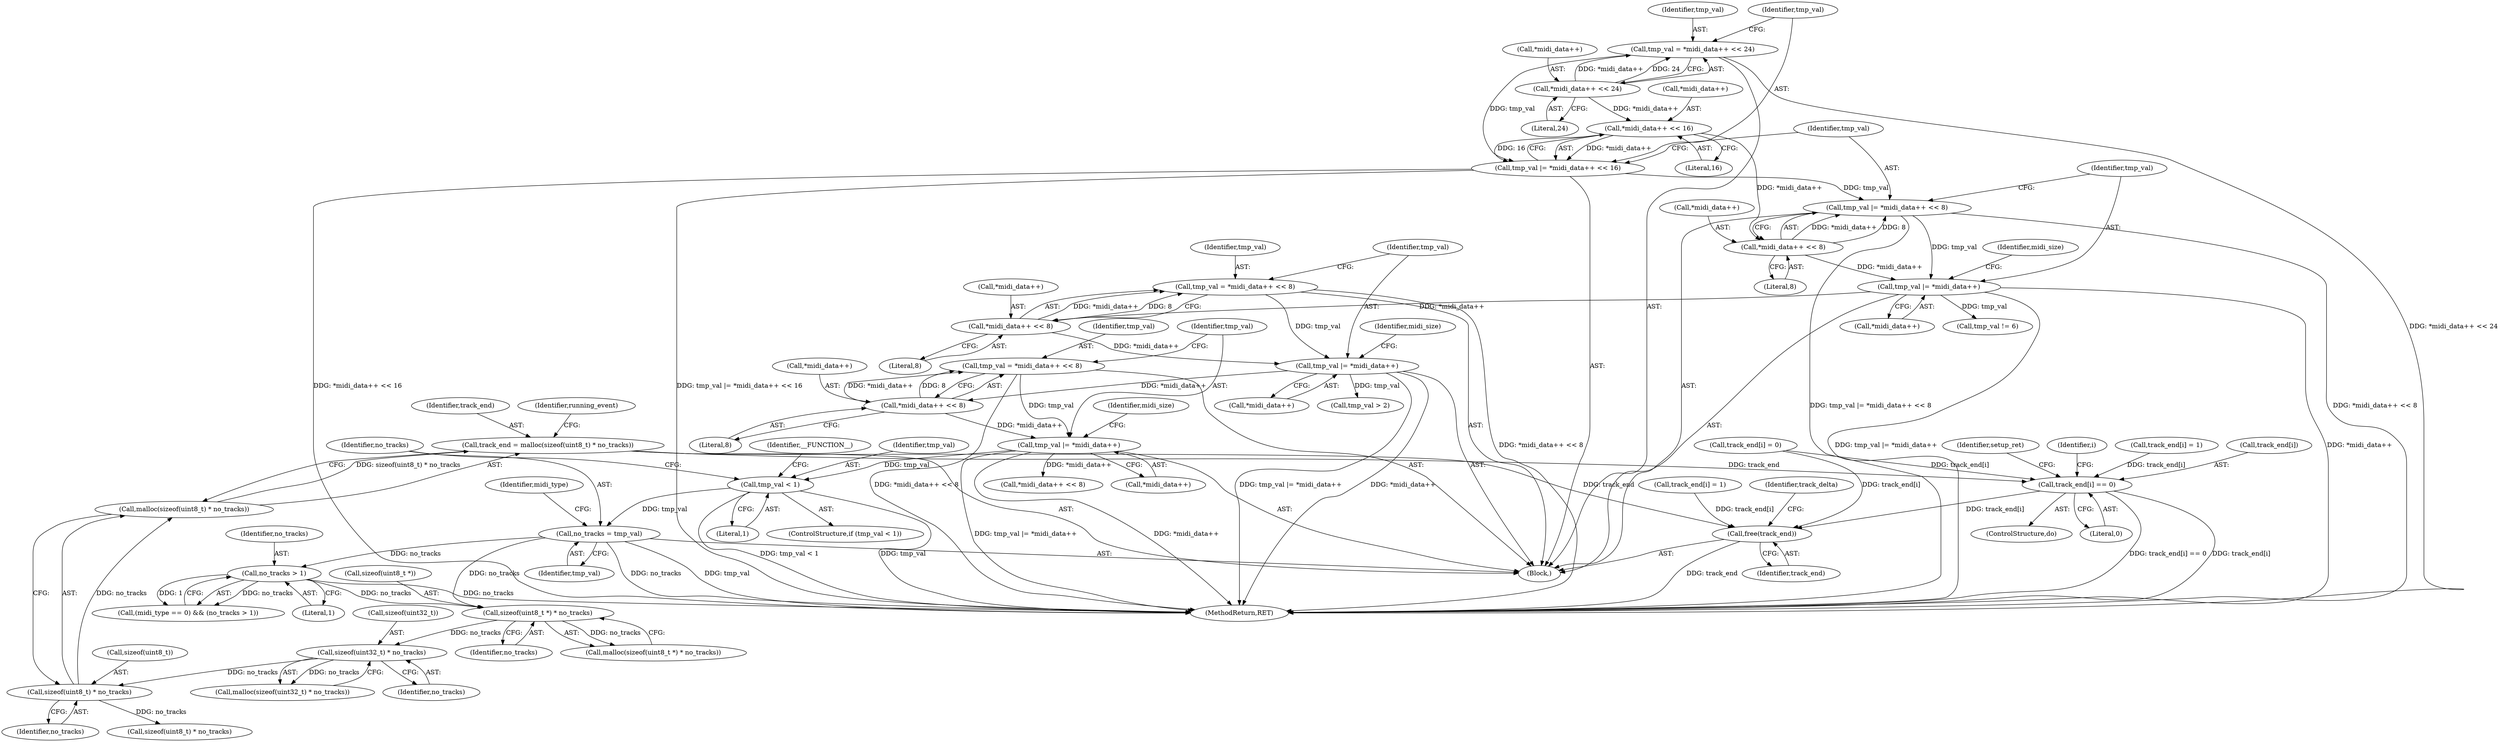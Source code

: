 digraph "0_wildmidi_660b513d99bced8783a4a5984ac2f742c74ebbdd_1@API" {
"1000409" [label="(Call,track_end = malloc(sizeof(uint8_t) * no_tracks))"];
"1000411" [label="(Call,malloc(sizeof(uint8_t) * no_tracks))"];
"1000412" [label="(Call,sizeof(uint8_t) * no_tracks)"];
"1000405" [label="(Call,sizeof(uint32_t) * no_tracks)"];
"1000398" [label="(Call,sizeof(uint8_t *) * no_tracks)"];
"1000344" [label="(Call,no_tracks > 1)"];
"1000336" [label="(Call,no_tracks = tmp_val)"];
"1000324" [label="(Call,tmp_val < 1)"];
"1000315" [label="(Call,tmp_val |= *midi_data++)"];
"1000308" [label="(Call,tmp_val = *midi_data++ << 8)"];
"1000310" [label="(Call,*midi_data++ << 8)"];
"1000284" [label="(Call,tmp_val |= *midi_data++)"];
"1000277" [label="(Call,tmp_val = *midi_data++ << 8)"];
"1000279" [label="(Call,*midi_data++ << 8)"];
"1000256" [label="(Call,tmp_val |= *midi_data++)"];
"1000249" [label="(Call,tmp_val |= *midi_data++ << 8)"];
"1000242" [label="(Call,tmp_val |= *midi_data++ << 16)"];
"1000235" [label="(Call,tmp_val = *midi_data++ << 24)"];
"1000237" [label="(Call,*midi_data++ << 24)"];
"1000244" [label="(Call,*midi_data++ << 16)"];
"1000251" [label="(Call,*midi_data++ << 8)"];
"1001359" [label="(Call,track_end[i] == 0)"];
"1001417" [label="(Call,free(track_end))"];
"1000251" [label="(Call,*midi_data++ << 8)"];
"1000324" [label="(Call,tmp_val < 1)"];
"1000401" [label="(Identifier,no_tracks)"];
"1000340" [label="(Call,(midi_type == 0) && (no_tracks > 1))"];
"1000397" [label="(Call,malloc(sizeof(uint8_t *) * no_tracks))"];
"1001359" [label="(Call,track_end[i] == 0)"];
"1000249" [label="(Call,tmp_val |= *midi_data++ << 8)"];
"1000245" [label="(Call,*midi_data++)"];
"1000243" [label="(Identifier,tmp_val)"];
"1001363" [label="(Literal,0)"];
"1000311" [label="(Call,*midi_data++)"];
"1000326" [label="(Literal,1)"];
"1001082" [label="(ControlStructure,do)"];
"1000265" [label="(Call,tmp_val != 6)"];
"1000413" [label="(Call,sizeof(uint8_t))"];
"1001417" [label="(Call,free(track_end))"];
"1000315" [label="(Call,tmp_val |= *midi_data++)"];
"1000415" [label="(Identifier,no_tracks)"];
"1000317" [label="(Call,*midi_data++)"];
"1000122" [label="(Block,)"];
"1000279" [label="(Call,*midi_data++ << 8)"];
"1000280" [label="(Call,*midi_data++)"];
"1000406" [label="(Call,sizeof(uint32_t))"];
"1000277" [label="(Call,tmp_val = *midi_data++ << 8)"];
"1000250" [label="(Identifier,tmp_val)"];
"1000248" [label="(Literal,16)"];
"1000286" [label="(Call,*midi_data++)"];
"1000565" [label="(Call,track_end[i] = 0)"];
"1001420" [label="(Identifier,track_delta)"];
"1000256" [label="(Call,tmp_val |= *midi_data++)"];
"1001085" [label="(Identifier,setup_ret)"];
"1000236" [label="(Identifier,tmp_val)"];
"1001418" [label="(Identifier,track_end)"];
"1000309" [label="(Identifier,tmp_val)"];
"1000358" [label="(Call,*midi_data++ << 8)"];
"1000283" [label="(Literal,8)"];
"1000293" [label="(Call,tmp_val > 2)"];
"1000314" [label="(Literal,8)"];
"1000242" [label="(Call,tmp_val |= *midi_data++ << 16)"];
"1000338" [label="(Identifier,tmp_val)"];
"1000345" [label="(Identifier,no_tracks)"];
"1000329" [label="(Identifier,__FUNCTION__)"];
"1000290" [label="(Identifier,midi_size)"];
"1000262" [label="(Identifier,midi_size)"];
"1001075" [label="(Identifier,i)"];
"1000412" [label="(Call,sizeof(uint8_t) * no_tracks)"];
"1000398" [label="(Call,sizeof(uint8_t *) * no_tracks)"];
"1000417" [label="(Identifier,running_event)"];
"1000258" [label="(Call,*midi_data++)"];
"1000410" [label="(Identifier,track_end)"];
"1000419" [label="(Call,sizeof(uint8_t) * no_tracks)"];
"1000323" [label="(ControlStructure,if (tmp_val < 1))"];
"1000310" [label="(Call,*midi_data++ << 8)"];
"1000278" [label="(Identifier,tmp_val)"];
"1001176" [label="(Call,track_end[i] = 1)"];
"1000411" [label="(Call,malloc(sizeof(uint8_t) * no_tracks))"];
"1000404" [label="(Call,malloc(sizeof(uint32_t) * no_tracks))"];
"1001435" [label="(MethodReturn,RET)"];
"1000855" [label="(Call,track_end[i] = 1)"];
"1000344" [label="(Call,no_tracks > 1)"];
"1000346" [label="(Literal,1)"];
"1000241" [label="(Literal,24)"];
"1000399" [label="(Call,sizeof(uint8_t *))"];
"1000284" [label="(Call,tmp_val |= *midi_data++)"];
"1000257" [label="(Identifier,tmp_val)"];
"1000238" [label="(Call,*midi_data++)"];
"1000408" [label="(Identifier,no_tracks)"];
"1000337" [label="(Identifier,no_tracks)"];
"1000308" [label="(Call,tmp_val = *midi_data++ << 8)"];
"1000325" [label="(Identifier,tmp_val)"];
"1000316" [label="(Identifier,tmp_val)"];
"1000409" [label="(Call,track_end = malloc(sizeof(uint8_t) * no_tracks))"];
"1000321" [label="(Identifier,midi_size)"];
"1000285" [label="(Identifier,tmp_val)"];
"1000252" [label="(Call,*midi_data++)"];
"1000336" [label="(Call,no_tracks = tmp_val)"];
"1000244" [label="(Call,*midi_data++ << 16)"];
"1000235" [label="(Call,tmp_val = *midi_data++ << 24)"];
"1000237" [label="(Call,*midi_data++ << 24)"];
"1000342" [label="(Identifier,midi_type)"];
"1001360" [label="(Call,track_end[i])"];
"1000255" [label="(Literal,8)"];
"1000405" [label="(Call,sizeof(uint32_t) * no_tracks)"];
"1000409" -> "1000122"  [label="AST: "];
"1000409" -> "1000411"  [label="CFG: "];
"1000410" -> "1000409"  [label="AST: "];
"1000411" -> "1000409"  [label="AST: "];
"1000417" -> "1000409"  [label="CFG: "];
"1000411" -> "1000409"  [label="DDG: sizeof(uint8_t) * no_tracks"];
"1000409" -> "1001359"  [label="DDG: track_end"];
"1000409" -> "1001417"  [label="DDG: track_end"];
"1000411" -> "1000412"  [label="CFG: "];
"1000412" -> "1000411"  [label="AST: "];
"1000412" -> "1000411"  [label="DDG: no_tracks"];
"1000412" -> "1000415"  [label="CFG: "];
"1000413" -> "1000412"  [label="AST: "];
"1000415" -> "1000412"  [label="AST: "];
"1000405" -> "1000412"  [label="DDG: no_tracks"];
"1000412" -> "1000419"  [label="DDG: no_tracks"];
"1000405" -> "1000404"  [label="AST: "];
"1000405" -> "1000408"  [label="CFG: "];
"1000406" -> "1000405"  [label="AST: "];
"1000408" -> "1000405"  [label="AST: "];
"1000404" -> "1000405"  [label="CFG: "];
"1000405" -> "1000404"  [label="DDG: no_tracks"];
"1000398" -> "1000405"  [label="DDG: no_tracks"];
"1000398" -> "1000397"  [label="AST: "];
"1000398" -> "1000401"  [label="CFG: "];
"1000399" -> "1000398"  [label="AST: "];
"1000401" -> "1000398"  [label="AST: "];
"1000397" -> "1000398"  [label="CFG: "];
"1000398" -> "1000397"  [label="DDG: no_tracks"];
"1000344" -> "1000398"  [label="DDG: no_tracks"];
"1000336" -> "1000398"  [label="DDG: no_tracks"];
"1000344" -> "1000340"  [label="AST: "];
"1000344" -> "1000346"  [label="CFG: "];
"1000345" -> "1000344"  [label="AST: "];
"1000346" -> "1000344"  [label="AST: "];
"1000340" -> "1000344"  [label="CFG: "];
"1000344" -> "1001435"  [label="DDG: no_tracks"];
"1000344" -> "1000340"  [label="DDG: no_tracks"];
"1000344" -> "1000340"  [label="DDG: 1"];
"1000336" -> "1000344"  [label="DDG: no_tracks"];
"1000336" -> "1000122"  [label="AST: "];
"1000336" -> "1000338"  [label="CFG: "];
"1000337" -> "1000336"  [label="AST: "];
"1000338" -> "1000336"  [label="AST: "];
"1000342" -> "1000336"  [label="CFG: "];
"1000336" -> "1001435"  [label="DDG: tmp_val"];
"1000336" -> "1001435"  [label="DDG: no_tracks"];
"1000324" -> "1000336"  [label="DDG: tmp_val"];
"1000324" -> "1000323"  [label="AST: "];
"1000324" -> "1000326"  [label="CFG: "];
"1000325" -> "1000324"  [label="AST: "];
"1000326" -> "1000324"  [label="AST: "];
"1000329" -> "1000324"  [label="CFG: "];
"1000337" -> "1000324"  [label="CFG: "];
"1000324" -> "1001435"  [label="DDG: tmp_val < 1"];
"1000324" -> "1001435"  [label="DDG: tmp_val"];
"1000315" -> "1000324"  [label="DDG: tmp_val"];
"1000315" -> "1000122"  [label="AST: "];
"1000315" -> "1000317"  [label="CFG: "];
"1000316" -> "1000315"  [label="AST: "];
"1000317" -> "1000315"  [label="AST: "];
"1000321" -> "1000315"  [label="CFG: "];
"1000315" -> "1001435"  [label="DDG: tmp_val |= *midi_data++"];
"1000315" -> "1001435"  [label="DDG: *midi_data++"];
"1000308" -> "1000315"  [label="DDG: tmp_val"];
"1000310" -> "1000315"  [label="DDG: *midi_data++"];
"1000315" -> "1000358"  [label="DDG: *midi_data++"];
"1000308" -> "1000122"  [label="AST: "];
"1000308" -> "1000310"  [label="CFG: "];
"1000309" -> "1000308"  [label="AST: "];
"1000310" -> "1000308"  [label="AST: "];
"1000316" -> "1000308"  [label="CFG: "];
"1000308" -> "1001435"  [label="DDG: *midi_data++ << 8"];
"1000310" -> "1000308"  [label="DDG: *midi_data++"];
"1000310" -> "1000308"  [label="DDG: 8"];
"1000310" -> "1000314"  [label="CFG: "];
"1000311" -> "1000310"  [label="AST: "];
"1000314" -> "1000310"  [label="AST: "];
"1000284" -> "1000310"  [label="DDG: *midi_data++"];
"1000284" -> "1000122"  [label="AST: "];
"1000284" -> "1000286"  [label="CFG: "];
"1000285" -> "1000284"  [label="AST: "];
"1000286" -> "1000284"  [label="AST: "];
"1000290" -> "1000284"  [label="CFG: "];
"1000284" -> "1001435"  [label="DDG: *midi_data++"];
"1000284" -> "1001435"  [label="DDG: tmp_val |= *midi_data++"];
"1000277" -> "1000284"  [label="DDG: tmp_val"];
"1000279" -> "1000284"  [label="DDG: *midi_data++"];
"1000284" -> "1000293"  [label="DDG: tmp_val"];
"1000277" -> "1000122"  [label="AST: "];
"1000277" -> "1000279"  [label="CFG: "];
"1000278" -> "1000277"  [label="AST: "];
"1000279" -> "1000277"  [label="AST: "];
"1000285" -> "1000277"  [label="CFG: "];
"1000277" -> "1001435"  [label="DDG: *midi_data++ << 8"];
"1000279" -> "1000277"  [label="DDG: *midi_data++"];
"1000279" -> "1000277"  [label="DDG: 8"];
"1000279" -> "1000283"  [label="CFG: "];
"1000280" -> "1000279"  [label="AST: "];
"1000283" -> "1000279"  [label="AST: "];
"1000256" -> "1000279"  [label="DDG: *midi_data++"];
"1000256" -> "1000122"  [label="AST: "];
"1000256" -> "1000258"  [label="CFG: "];
"1000257" -> "1000256"  [label="AST: "];
"1000258" -> "1000256"  [label="AST: "];
"1000262" -> "1000256"  [label="CFG: "];
"1000256" -> "1001435"  [label="DDG: *midi_data++"];
"1000256" -> "1001435"  [label="DDG: tmp_val |= *midi_data++"];
"1000249" -> "1000256"  [label="DDG: tmp_val"];
"1000251" -> "1000256"  [label="DDG: *midi_data++"];
"1000256" -> "1000265"  [label="DDG: tmp_val"];
"1000249" -> "1000122"  [label="AST: "];
"1000249" -> "1000251"  [label="CFG: "];
"1000250" -> "1000249"  [label="AST: "];
"1000251" -> "1000249"  [label="AST: "];
"1000257" -> "1000249"  [label="CFG: "];
"1000249" -> "1001435"  [label="DDG: *midi_data++ << 8"];
"1000249" -> "1001435"  [label="DDG: tmp_val |= *midi_data++ << 8"];
"1000242" -> "1000249"  [label="DDG: tmp_val"];
"1000251" -> "1000249"  [label="DDG: *midi_data++"];
"1000251" -> "1000249"  [label="DDG: 8"];
"1000242" -> "1000122"  [label="AST: "];
"1000242" -> "1000244"  [label="CFG: "];
"1000243" -> "1000242"  [label="AST: "];
"1000244" -> "1000242"  [label="AST: "];
"1000250" -> "1000242"  [label="CFG: "];
"1000242" -> "1001435"  [label="DDG: tmp_val |= *midi_data++ << 16"];
"1000242" -> "1001435"  [label="DDG: *midi_data++ << 16"];
"1000235" -> "1000242"  [label="DDG: tmp_val"];
"1000244" -> "1000242"  [label="DDG: *midi_data++"];
"1000244" -> "1000242"  [label="DDG: 16"];
"1000235" -> "1000122"  [label="AST: "];
"1000235" -> "1000237"  [label="CFG: "];
"1000236" -> "1000235"  [label="AST: "];
"1000237" -> "1000235"  [label="AST: "];
"1000243" -> "1000235"  [label="CFG: "];
"1000235" -> "1001435"  [label="DDG: *midi_data++ << 24"];
"1000237" -> "1000235"  [label="DDG: *midi_data++"];
"1000237" -> "1000235"  [label="DDG: 24"];
"1000237" -> "1000241"  [label="CFG: "];
"1000238" -> "1000237"  [label="AST: "];
"1000241" -> "1000237"  [label="AST: "];
"1000237" -> "1000244"  [label="DDG: *midi_data++"];
"1000244" -> "1000248"  [label="CFG: "];
"1000245" -> "1000244"  [label="AST: "];
"1000248" -> "1000244"  [label="AST: "];
"1000244" -> "1000251"  [label="DDG: *midi_data++"];
"1000251" -> "1000255"  [label="CFG: "];
"1000252" -> "1000251"  [label="AST: "];
"1000255" -> "1000251"  [label="AST: "];
"1001359" -> "1001082"  [label="AST: "];
"1001359" -> "1001363"  [label="CFG: "];
"1001360" -> "1001359"  [label="AST: "];
"1001363" -> "1001359"  [label="AST: "];
"1001085" -> "1001359"  [label="CFG: "];
"1001075" -> "1001359"  [label="CFG: "];
"1001359" -> "1001435"  [label="DDG: track_end[i] == 0"];
"1001359" -> "1001435"  [label="DDG: track_end[i]"];
"1001176" -> "1001359"  [label="DDG: track_end[i]"];
"1000565" -> "1001359"  [label="DDG: track_end[i]"];
"1001359" -> "1001417"  [label="DDG: track_end[i]"];
"1001417" -> "1000122"  [label="AST: "];
"1001417" -> "1001418"  [label="CFG: "];
"1001418" -> "1001417"  [label="AST: "];
"1001420" -> "1001417"  [label="CFG: "];
"1001417" -> "1001435"  [label="DDG: track_end"];
"1000565" -> "1001417"  [label="DDG: track_end[i]"];
"1000855" -> "1001417"  [label="DDG: track_end[i]"];
}
